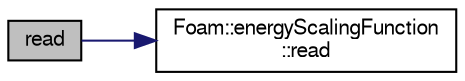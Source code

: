 digraph "read"
{
  bgcolor="transparent";
  edge [fontname="FreeSans",fontsize="10",labelfontname="FreeSans",labelfontsize="10"];
  node [fontname="FreeSans",fontsize="10",shape=record];
  rankdir="LR";
  Node12 [label="read",height=0.2,width=0.4,color="black", fillcolor="grey75", style="filled", fontcolor="black"];
  Node12 -> Node13 [color="midnightblue",fontsize="10",style="solid",fontname="FreeSans"];
  Node13 [label="Foam::energyScalingFunction\l::read",height=0.2,width=0.4,color="black",URL="$a24418.html#a51b1c7123946ad17cdbeb9b9fb6b767b",tooltip="Read energyScalingFunction dictionary. "];
}
